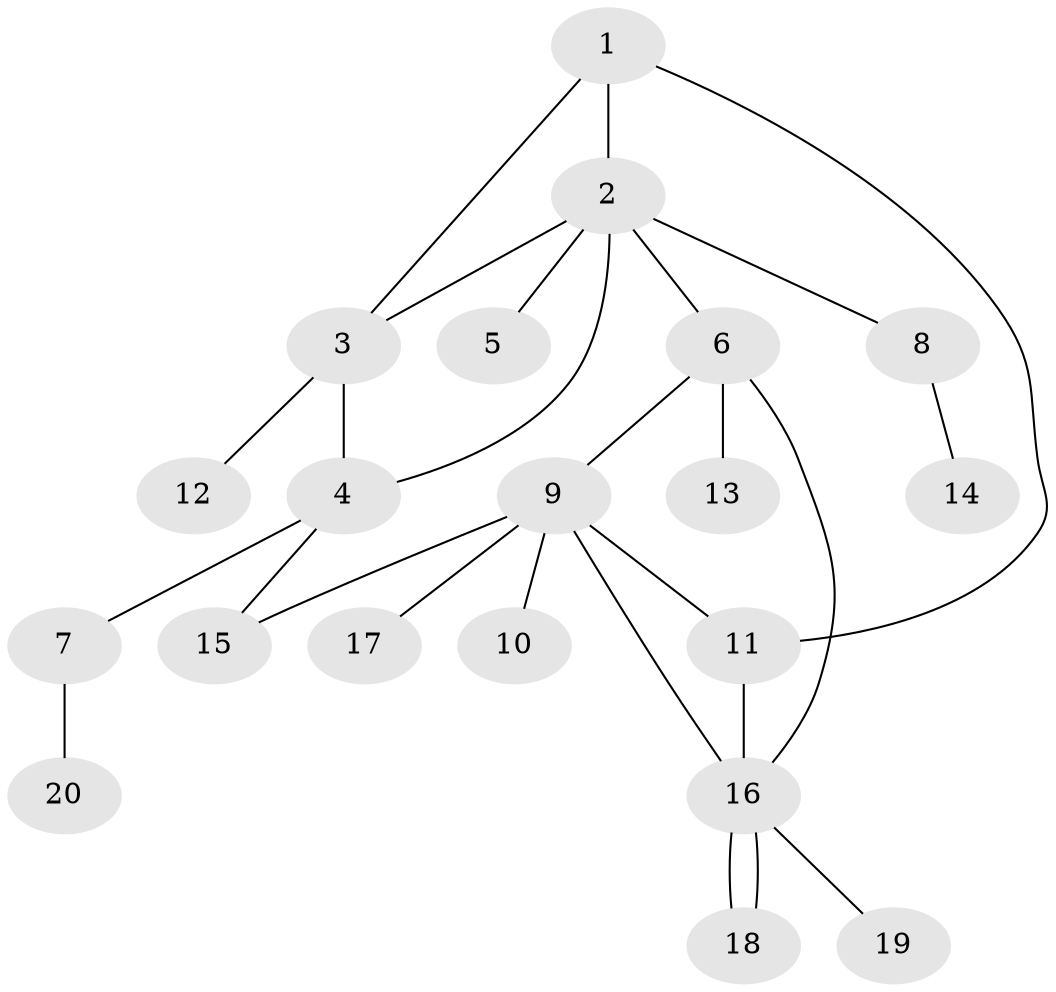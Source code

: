 // Generated by graph-tools (version 1.1) at 2025/46/02/15/25 05:46:28]
// undirected, 20 vertices, 26 edges
graph export_dot {
graph [start="1"]
  node [color=gray90,style=filled];
  1;
  2;
  3;
  4;
  5;
  6;
  7;
  8;
  9;
  10;
  11;
  12;
  13;
  14;
  15;
  16;
  17;
  18;
  19;
  20;
  1 -- 2;
  1 -- 3;
  1 -- 11;
  2 -- 3;
  2 -- 4;
  2 -- 5;
  2 -- 6;
  2 -- 8;
  3 -- 4;
  3 -- 12;
  4 -- 7;
  4 -- 15;
  6 -- 9;
  6 -- 13;
  6 -- 16;
  7 -- 20;
  8 -- 14;
  9 -- 10;
  9 -- 11;
  9 -- 15;
  9 -- 16;
  9 -- 17;
  11 -- 16;
  16 -- 18;
  16 -- 18;
  16 -- 19;
}
